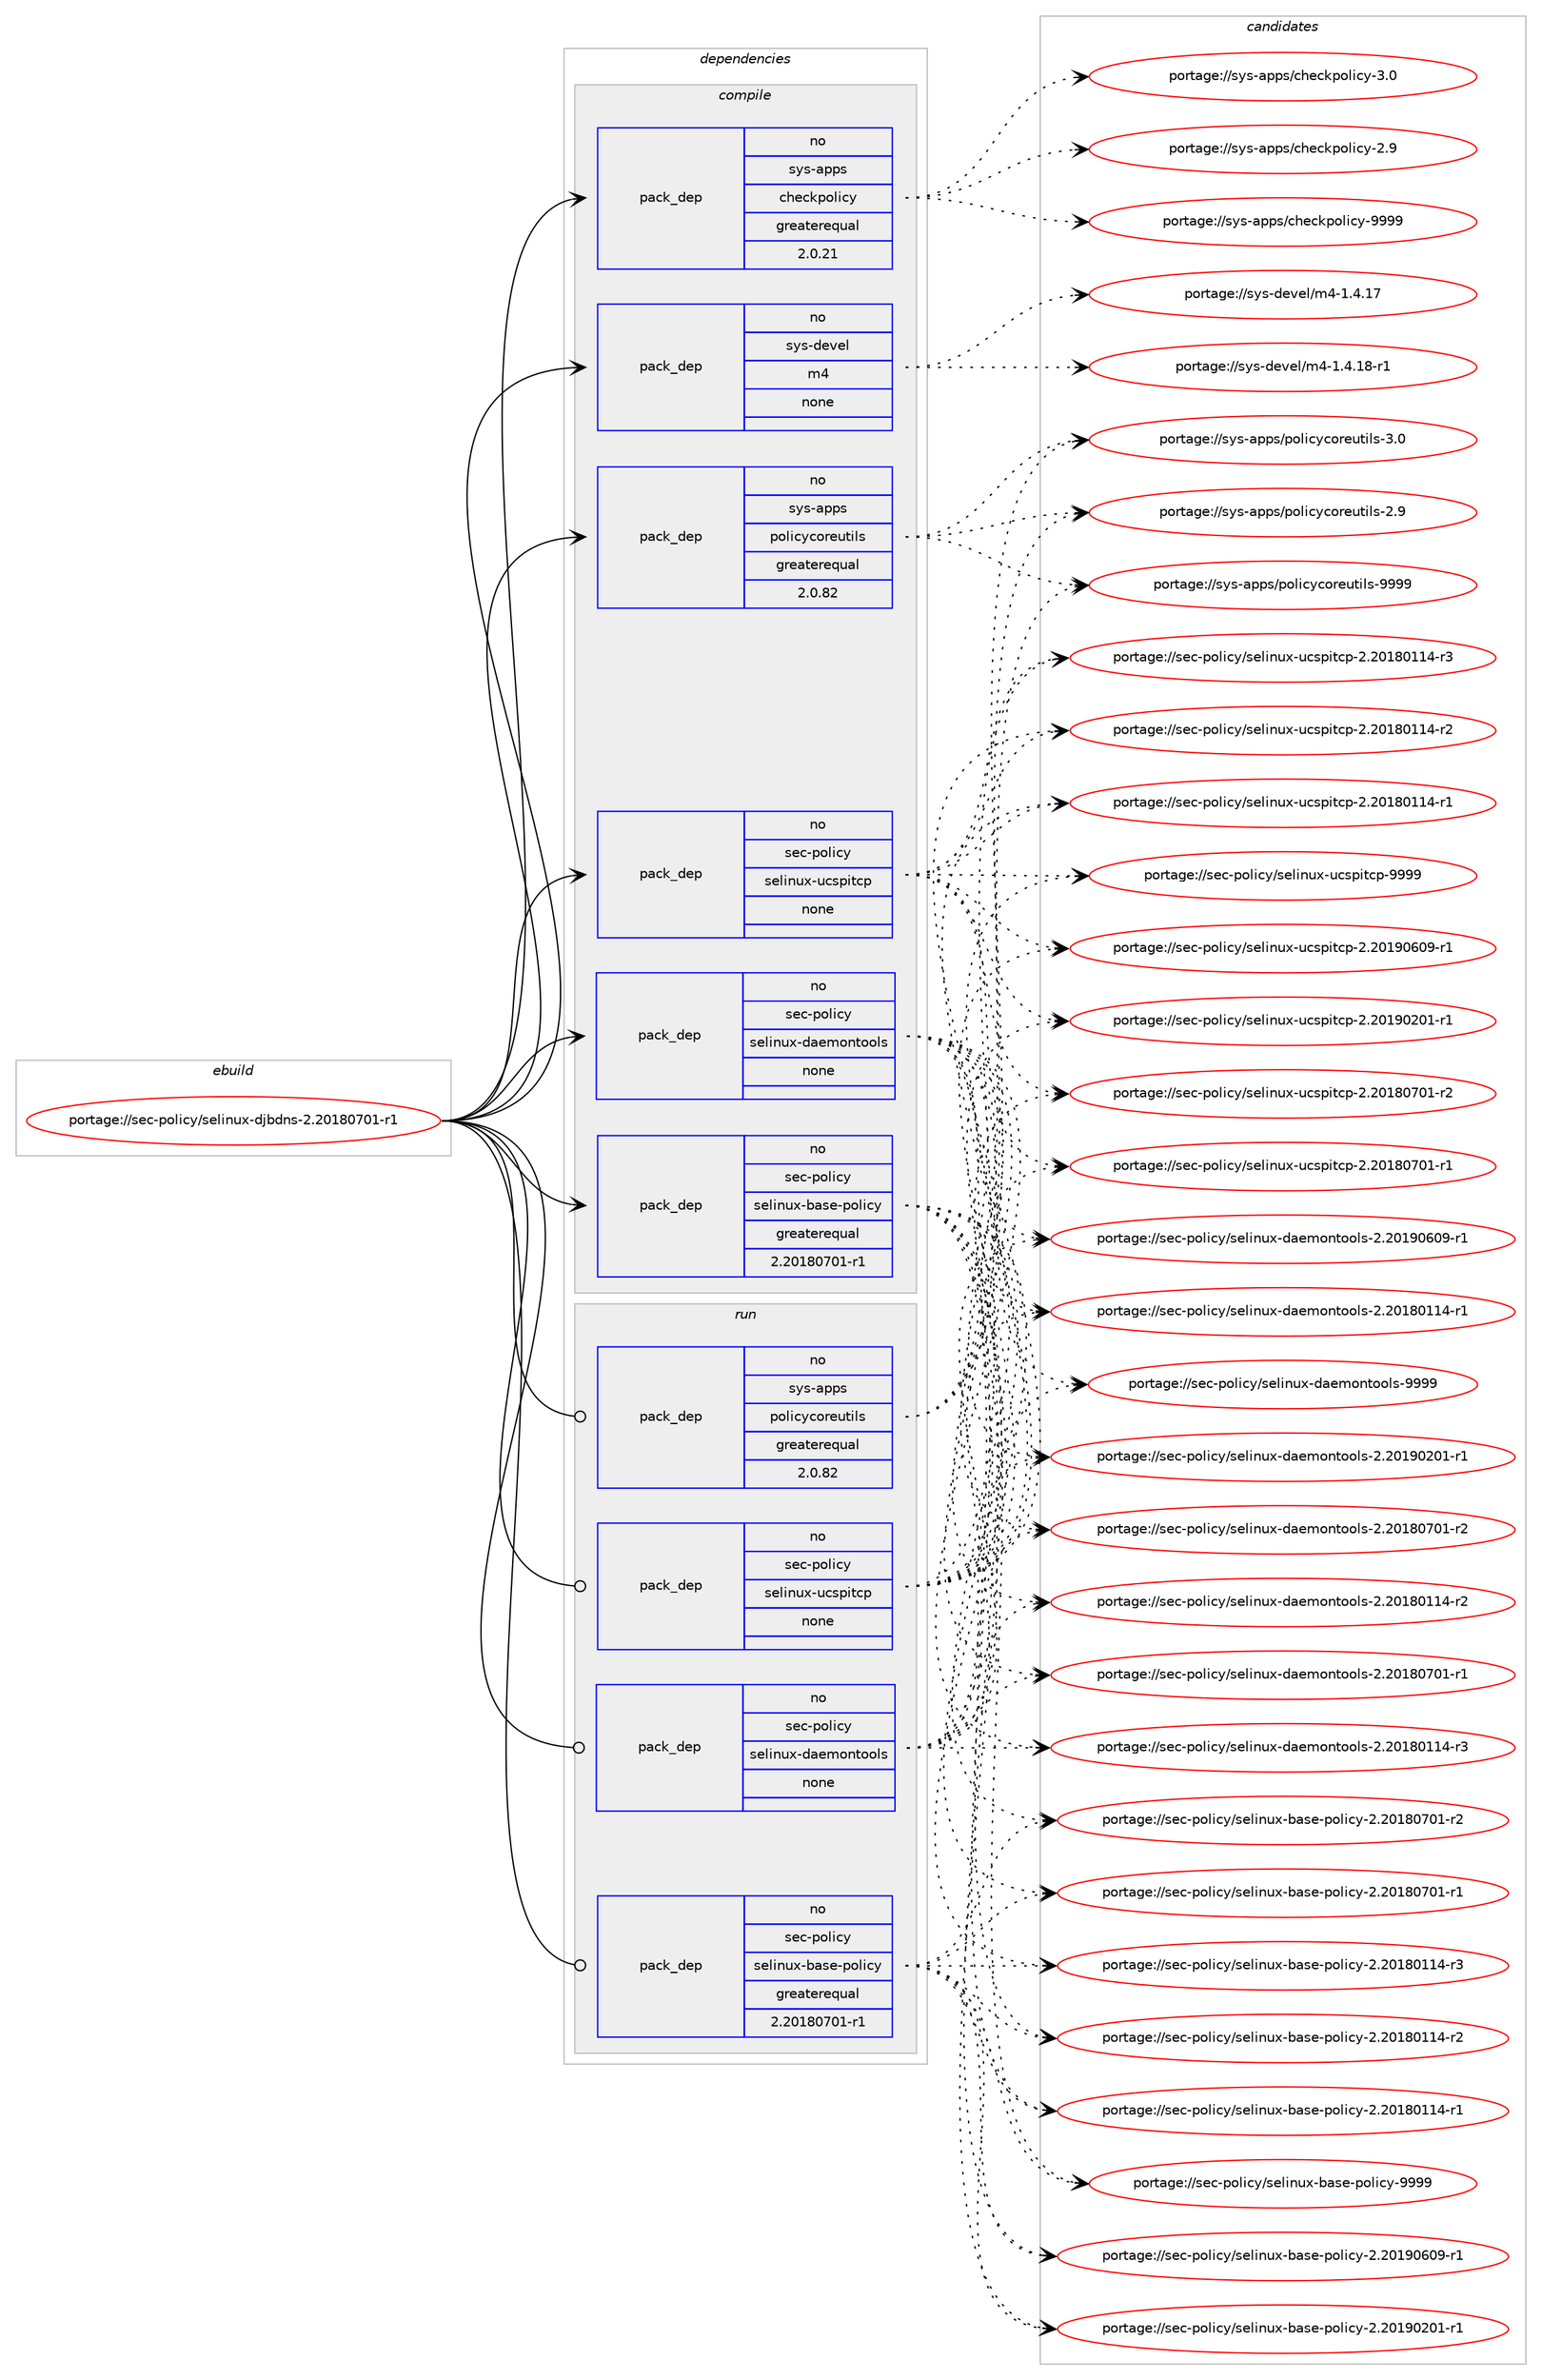 digraph prolog {

# *************
# Graph options
# *************

newrank=true;
concentrate=true;
compound=true;
graph [rankdir=LR,fontname=Helvetica,fontsize=10,ranksep=1.5];#, ranksep=2.5, nodesep=0.2];
edge  [arrowhead=vee];
node  [fontname=Helvetica,fontsize=10];

# **********
# The ebuild
# **********

subgraph cluster_leftcol {
color=gray;
rank=same;
label=<<i>ebuild</i>>;
id [label="portage://sec-policy/selinux-djbdns-2.20180701-r1", color=red, width=4, href="../sec-policy/selinux-djbdns-2.20180701-r1.svg"];
}

# ****************
# The dependencies
# ****************

subgraph cluster_midcol {
color=gray;
label=<<i>dependencies</i>>;
subgraph cluster_compile {
fillcolor="#eeeeee";
style=filled;
label=<<i>compile</i>>;
subgraph pack57858 {
dependency73822 [label=<<TABLE BORDER="0" CELLBORDER="1" CELLSPACING="0" CELLPADDING="4" WIDTH="220"><TR><TD ROWSPAN="6" CELLPADDING="30">pack_dep</TD></TR><TR><TD WIDTH="110">no</TD></TR><TR><TD>sec-policy</TD></TR><TR><TD>selinux-base-policy</TD></TR><TR><TD>greaterequal</TD></TR><TR><TD>2.20180701-r1</TD></TR></TABLE>>, shape=none, color=blue];
}
id:e -> dependency73822:w [weight=20,style="solid",arrowhead="vee"];
subgraph pack57859 {
dependency73823 [label=<<TABLE BORDER="0" CELLBORDER="1" CELLSPACING="0" CELLPADDING="4" WIDTH="220"><TR><TD ROWSPAN="6" CELLPADDING="30">pack_dep</TD></TR><TR><TD WIDTH="110">no</TD></TR><TR><TD>sec-policy</TD></TR><TR><TD>selinux-daemontools</TD></TR><TR><TD>none</TD></TR><TR><TD></TD></TR></TABLE>>, shape=none, color=blue];
}
id:e -> dependency73823:w [weight=20,style="solid",arrowhead="vee"];
subgraph pack57860 {
dependency73824 [label=<<TABLE BORDER="0" CELLBORDER="1" CELLSPACING="0" CELLPADDING="4" WIDTH="220"><TR><TD ROWSPAN="6" CELLPADDING="30">pack_dep</TD></TR><TR><TD WIDTH="110">no</TD></TR><TR><TD>sec-policy</TD></TR><TR><TD>selinux-ucspitcp</TD></TR><TR><TD>none</TD></TR><TR><TD></TD></TR></TABLE>>, shape=none, color=blue];
}
id:e -> dependency73824:w [weight=20,style="solid",arrowhead="vee"];
subgraph pack57861 {
dependency73825 [label=<<TABLE BORDER="0" CELLBORDER="1" CELLSPACING="0" CELLPADDING="4" WIDTH="220"><TR><TD ROWSPAN="6" CELLPADDING="30">pack_dep</TD></TR><TR><TD WIDTH="110">no</TD></TR><TR><TD>sys-apps</TD></TR><TR><TD>checkpolicy</TD></TR><TR><TD>greaterequal</TD></TR><TR><TD>2.0.21</TD></TR></TABLE>>, shape=none, color=blue];
}
id:e -> dependency73825:w [weight=20,style="solid",arrowhead="vee"];
subgraph pack57862 {
dependency73826 [label=<<TABLE BORDER="0" CELLBORDER="1" CELLSPACING="0" CELLPADDING="4" WIDTH="220"><TR><TD ROWSPAN="6" CELLPADDING="30">pack_dep</TD></TR><TR><TD WIDTH="110">no</TD></TR><TR><TD>sys-apps</TD></TR><TR><TD>policycoreutils</TD></TR><TR><TD>greaterequal</TD></TR><TR><TD>2.0.82</TD></TR></TABLE>>, shape=none, color=blue];
}
id:e -> dependency73826:w [weight=20,style="solid",arrowhead="vee"];
subgraph pack57863 {
dependency73827 [label=<<TABLE BORDER="0" CELLBORDER="1" CELLSPACING="0" CELLPADDING="4" WIDTH="220"><TR><TD ROWSPAN="6" CELLPADDING="30">pack_dep</TD></TR><TR><TD WIDTH="110">no</TD></TR><TR><TD>sys-devel</TD></TR><TR><TD>m4</TD></TR><TR><TD>none</TD></TR><TR><TD></TD></TR></TABLE>>, shape=none, color=blue];
}
id:e -> dependency73827:w [weight=20,style="solid",arrowhead="vee"];
}
subgraph cluster_compileandrun {
fillcolor="#eeeeee";
style=filled;
label=<<i>compile and run</i>>;
}
subgraph cluster_run {
fillcolor="#eeeeee";
style=filled;
label=<<i>run</i>>;
subgraph pack57864 {
dependency73828 [label=<<TABLE BORDER="0" CELLBORDER="1" CELLSPACING="0" CELLPADDING="4" WIDTH="220"><TR><TD ROWSPAN="6" CELLPADDING="30">pack_dep</TD></TR><TR><TD WIDTH="110">no</TD></TR><TR><TD>sec-policy</TD></TR><TR><TD>selinux-base-policy</TD></TR><TR><TD>greaterequal</TD></TR><TR><TD>2.20180701-r1</TD></TR></TABLE>>, shape=none, color=blue];
}
id:e -> dependency73828:w [weight=20,style="solid",arrowhead="odot"];
subgraph pack57865 {
dependency73829 [label=<<TABLE BORDER="0" CELLBORDER="1" CELLSPACING="0" CELLPADDING="4" WIDTH="220"><TR><TD ROWSPAN="6" CELLPADDING="30">pack_dep</TD></TR><TR><TD WIDTH="110">no</TD></TR><TR><TD>sec-policy</TD></TR><TR><TD>selinux-daemontools</TD></TR><TR><TD>none</TD></TR><TR><TD></TD></TR></TABLE>>, shape=none, color=blue];
}
id:e -> dependency73829:w [weight=20,style="solid",arrowhead="odot"];
subgraph pack57866 {
dependency73830 [label=<<TABLE BORDER="0" CELLBORDER="1" CELLSPACING="0" CELLPADDING="4" WIDTH="220"><TR><TD ROWSPAN="6" CELLPADDING="30">pack_dep</TD></TR><TR><TD WIDTH="110">no</TD></TR><TR><TD>sec-policy</TD></TR><TR><TD>selinux-ucspitcp</TD></TR><TR><TD>none</TD></TR><TR><TD></TD></TR></TABLE>>, shape=none, color=blue];
}
id:e -> dependency73830:w [weight=20,style="solid",arrowhead="odot"];
subgraph pack57867 {
dependency73831 [label=<<TABLE BORDER="0" CELLBORDER="1" CELLSPACING="0" CELLPADDING="4" WIDTH="220"><TR><TD ROWSPAN="6" CELLPADDING="30">pack_dep</TD></TR><TR><TD WIDTH="110">no</TD></TR><TR><TD>sys-apps</TD></TR><TR><TD>policycoreutils</TD></TR><TR><TD>greaterequal</TD></TR><TR><TD>2.0.82</TD></TR></TABLE>>, shape=none, color=blue];
}
id:e -> dependency73831:w [weight=20,style="solid",arrowhead="odot"];
}
}

# **************
# The candidates
# **************

subgraph cluster_choices {
rank=same;
color=gray;
label=<<i>candidates</i>>;

subgraph choice57858 {
color=black;
nodesep=1;
choice1151019945112111108105991214711510110810511011712045989711510145112111108105991214557575757 [label="portage://sec-policy/selinux-base-policy-9999", color=red, width=4,href="../sec-policy/selinux-base-policy-9999.svg"];
choice11510199451121111081059912147115101108105110117120459897115101451121111081059912145504650484957485448574511449 [label="portage://sec-policy/selinux-base-policy-2.20190609-r1", color=red, width=4,href="../sec-policy/selinux-base-policy-2.20190609-r1.svg"];
choice11510199451121111081059912147115101108105110117120459897115101451121111081059912145504650484957485048494511449 [label="portage://sec-policy/selinux-base-policy-2.20190201-r1", color=red, width=4,href="../sec-policy/selinux-base-policy-2.20190201-r1.svg"];
choice11510199451121111081059912147115101108105110117120459897115101451121111081059912145504650484956485548494511450 [label="portage://sec-policy/selinux-base-policy-2.20180701-r2", color=red, width=4,href="../sec-policy/selinux-base-policy-2.20180701-r2.svg"];
choice11510199451121111081059912147115101108105110117120459897115101451121111081059912145504650484956485548494511449 [label="portage://sec-policy/selinux-base-policy-2.20180701-r1", color=red, width=4,href="../sec-policy/selinux-base-policy-2.20180701-r1.svg"];
choice11510199451121111081059912147115101108105110117120459897115101451121111081059912145504650484956484949524511451 [label="portage://sec-policy/selinux-base-policy-2.20180114-r3", color=red, width=4,href="../sec-policy/selinux-base-policy-2.20180114-r3.svg"];
choice11510199451121111081059912147115101108105110117120459897115101451121111081059912145504650484956484949524511450 [label="portage://sec-policy/selinux-base-policy-2.20180114-r2", color=red, width=4,href="../sec-policy/selinux-base-policy-2.20180114-r2.svg"];
choice11510199451121111081059912147115101108105110117120459897115101451121111081059912145504650484956484949524511449 [label="portage://sec-policy/selinux-base-policy-2.20180114-r1", color=red, width=4,href="../sec-policy/selinux-base-policy-2.20180114-r1.svg"];
dependency73822:e -> choice1151019945112111108105991214711510110810511011712045989711510145112111108105991214557575757:w [style=dotted,weight="100"];
dependency73822:e -> choice11510199451121111081059912147115101108105110117120459897115101451121111081059912145504650484957485448574511449:w [style=dotted,weight="100"];
dependency73822:e -> choice11510199451121111081059912147115101108105110117120459897115101451121111081059912145504650484957485048494511449:w [style=dotted,weight="100"];
dependency73822:e -> choice11510199451121111081059912147115101108105110117120459897115101451121111081059912145504650484956485548494511450:w [style=dotted,weight="100"];
dependency73822:e -> choice11510199451121111081059912147115101108105110117120459897115101451121111081059912145504650484956485548494511449:w [style=dotted,weight="100"];
dependency73822:e -> choice11510199451121111081059912147115101108105110117120459897115101451121111081059912145504650484956484949524511451:w [style=dotted,weight="100"];
dependency73822:e -> choice11510199451121111081059912147115101108105110117120459897115101451121111081059912145504650484956484949524511450:w [style=dotted,weight="100"];
dependency73822:e -> choice11510199451121111081059912147115101108105110117120459897115101451121111081059912145504650484956484949524511449:w [style=dotted,weight="100"];
}
subgraph choice57859 {
color=black;
nodesep=1;
choice1151019945112111108105991214711510110810511011712045100971011091111101161111111081154557575757 [label="portage://sec-policy/selinux-daemontools-9999", color=red, width=4,href="../sec-policy/selinux-daemontools-9999.svg"];
choice11510199451121111081059912147115101108105110117120451009710110911111011611111110811545504650484957485448574511449 [label="portage://sec-policy/selinux-daemontools-2.20190609-r1", color=red, width=4,href="../sec-policy/selinux-daemontools-2.20190609-r1.svg"];
choice11510199451121111081059912147115101108105110117120451009710110911111011611111110811545504650484957485048494511449 [label="portage://sec-policy/selinux-daemontools-2.20190201-r1", color=red, width=4,href="../sec-policy/selinux-daemontools-2.20190201-r1.svg"];
choice11510199451121111081059912147115101108105110117120451009710110911111011611111110811545504650484956485548494511450 [label="portage://sec-policy/selinux-daemontools-2.20180701-r2", color=red, width=4,href="../sec-policy/selinux-daemontools-2.20180701-r2.svg"];
choice11510199451121111081059912147115101108105110117120451009710110911111011611111110811545504650484956485548494511449 [label="portage://sec-policy/selinux-daemontools-2.20180701-r1", color=red, width=4,href="../sec-policy/selinux-daemontools-2.20180701-r1.svg"];
choice11510199451121111081059912147115101108105110117120451009710110911111011611111110811545504650484956484949524511451 [label="portage://sec-policy/selinux-daemontools-2.20180114-r3", color=red, width=4,href="../sec-policy/selinux-daemontools-2.20180114-r3.svg"];
choice11510199451121111081059912147115101108105110117120451009710110911111011611111110811545504650484956484949524511450 [label="portage://sec-policy/selinux-daemontools-2.20180114-r2", color=red, width=4,href="../sec-policy/selinux-daemontools-2.20180114-r2.svg"];
choice11510199451121111081059912147115101108105110117120451009710110911111011611111110811545504650484956484949524511449 [label="portage://sec-policy/selinux-daemontools-2.20180114-r1", color=red, width=4,href="../sec-policy/selinux-daemontools-2.20180114-r1.svg"];
dependency73823:e -> choice1151019945112111108105991214711510110810511011712045100971011091111101161111111081154557575757:w [style=dotted,weight="100"];
dependency73823:e -> choice11510199451121111081059912147115101108105110117120451009710110911111011611111110811545504650484957485448574511449:w [style=dotted,weight="100"];
dependency73823:e -> choice11510199451121111081059912147115101108105110117120451009710110911111011611111110811545504650484957485048494511449:w [style=dotted,weight="100"];
dependency73823:e -> choice11510199451121111081059912147115101108105110117120451009710110911111011611111110811545504650484956485548494511450:w [style=dotted,weight="100"];
dependency73823:e -> choice11510199451121111081059912147115101108105110117120451009710110911111011611111110811545504650484956485548494511449:w [style=dotted,weight="100"];
dependency73823:e -> choice11510199451121111081059912147115101108105110117120451009710110911111011611111110811545504650484956484949524511451:w [style=dotted,weight="100"];
dependency73823:e -> choice11510199451121111081059912147115101108105110117120451009710110911111011611111110811545504650484956484949524511450:w [style=dotted,weight="100"];
dependency73823:e -> choice11510199451121111081059912147115101108105110117120451009710110911111011611111110811545504650484956484949524511449:w [style=dotted,weight="100"];
}
subgraph choice57860 {
color=black;
nodesep=1;
choice115101994511211110810599121471151011081051101171204511799115112105116991124557575757 [label="portage://sec-policy/selinux-ucspitcp-9999", color=red, width=4,href="../sec-policy/selinux-ucspitcp-9999.svg"];
choice1151019945112111108105991214711510110810511011712045117991151121051169911245504650484957485448574511449 [label="portage://sec-policy/selinux-ucspitcp-2.20190609-r1", color=red, width=4,href="../sec-policy/selinux-ucspitcp-2.20190609-r1.svg"];
choice1151019945112111108105991214711510110810511011712045117991151121051169911245504650484957485048494511449 [label="portage://sec-policy/selinux-ucspitcp-2.20190201-r1", color=red, width=4,href="../sec-policy/selinux-ucspitcp-2.20190201-r1.svg"];
choice1151019945112111108105991214711510110810511011712045117991151121051169911245504650484956485548494511450 [label="portage://sec-policy/selinux-ucspitcp-2.20180701-r2", color=red, width=4,href="../sec-policy/selinux-ucspitcp-2.20180701-r2.svg"];
choice1151019945112111108105991214711510110810511011712045117991151121051169911245504650484956485548494511449 [label="portage://sec-policy/selinux-ucspitcp-2.20180701-r1", color=red, width=4,href="../sec-policy/selinux-ucspitcp-2.20180701-r1.svg"];
choice1151019945112111108105991214711510110810511011712045117991151121051169911245504650484956484949524511451 [label="portage://sec-policy/selinux-ucspitcp-2.20180114-r3", color=red, width=4,href="../sec-policy/selinux-ucspitcp-2.20180114-r3.svg"];
choice1151019945112111108105991214711510110810511011712045117991151121051169911245504650484956484949524511450 [label="portage://sec-policy/selinux-ucspitcp-2.20180114-r2", color=red, width=4,href="../sec-policy/selinux-ucspitcp-2.20180114-r2.svg"];
choice1151019945112111108105991214711510110810511011712045117991151121051169911245504650484956484949524511449 [label="portage://sec-policy/selinux-ucspitcp-2.20180114-r1", color=red, width=4,href="../sec-policy/selinux-ucspitcp-2.20180114-r1.svg"];
dependency73824:e -> choice115101994511211110810599121471151011081051101171204511799115112105116991124557575757:w [style=dotted,weight="100"];
dependency73824:e -> choice1151019945112111108105991214711510110810511011712045117991151121051169911245504650484957485448574511449:w [style=dotted,weight="100"];
dependency73824:e -> choice1151019945112111108105991214711510110810511011712045117991151121051169911245504650484957485048494511449:w [style=dotted,weight="100"];
dependency73824:e -> choice1151019945112111108105991214711510110810511011712045117991151121051169911245504650484956485548494511450:w [style=dotted,weight="100"];
dependency73824:e -> choice1151019945112111108105991214711510110810511011712045117991151121051169911245504650484956485548494511449:w [style=dotted,weight="100"];
dependency73824:e -> choice1151019945112111108105991214711510110810511011712045117991151121051169911245504650484956484949524511451:w [style=dotted,weight="100"];
dependency73824:e -> choice1151019945112111108105991214711510110810511011712045117991151121051169911245504650484956484949524511450:w [style=dotted,weight="100"];
dependency73824:e -> choice1151019945112111108105991214711510110810511011712045117991151121051169911245504650484956484949524511449:w [style=dotted,weight="100"];
}
subgraph choice57861 {
color=black;
nodesep=1;
choice1151211154597112112115479910410199107112111108105991214557575757 [label="portage://sys-apps/checkpolicy-9999", color=red, width=4,href="../sys-apps/checkpolicy-9999.svg"];
choice11512111545971121121154799104101991071121111081059912145514648 [label="portage://sys-apps/checkpolicy-3.0", color=red, width=4,href="../sys-apps/checkpolicy-3.0.svg"];
choice11512111545971121121154799104101991071121111081059912145504657 [label="portage://sys-apps/checkpolicy-2.9", color=red, width=4,href="../sys-apps/checkpolicy-2.9.svg"];
dependency73825:e -> choice1151211154597112112115479910410199107112111108105991214557575757:w [style=dotted,weight="100"];
dependency73825:e -> choice11512111545971121121154799104101991071121111081059912145514648:w [style=dotted,weight="100"];
dependency73825:e -> choice11512111545971121121154799104101991071121111081059912145504657:w [style=dotted,weight="100"];
}
subgraph choice57862 {
color=black;
nodesep=1;
choice11512111545971121121154711211110810599121991111141011171161051081154557575757 [label="portage://sys-apps/policycoreutils-9999", color=red, width=4,href="../sys-apps/policycoreutils-9999.svg"];
choice115121115459711211211547112111108105991219911111410111711610510811545514648 [label="portage://sys-apps/policycoreutils-3.0", color=red, width=4,href="../sys-apps/policycoreutils-3.0.svg"];
choice115121115459711211211547112111108105991219911111410111711610510811545504657 [label="portage://sys-apps/policycoreutils-2.9", color=red, width=4,href="../sys-apps/policycoreutils-2.9.svg"];
dependency73826:e -> choice11512111545971121121154711211110810599121991111141011171161051081154557575757:w [style=dotted,weight="100"];
dependency73826:e -> choice115121115459711211211547112111108105991219911111410111711610510811545514648:w [style=dotted,weight="100"];
dependency73826:e -> choice115121115459711211211547112111108105991219911111410111711610510811545504657:w [style=dotted,weight="100"];
}
subgraph choice57863 {
color=black;
nodesep=1;
choice115121115451001011181011084710952454946524649564511449 [label="portage://sys-devel/m4-1.4.18-r1", color=red, width=4,href="../sys-devel/m4-1.4.18-r1.svg"];
choice11512111545100101118101108471095245494652464955 [label="portage://sys-devel/m4-1.4.17", color=red, width=4,href="../sys-devel/m4-1.4.17.svg"];
dependency73827:e -> choice115121115451001011181011084710952454946524649564511449:w [style=dotted,weight="100"];
dependency73827:e -> choice11512111545100101118101108471095245494652464955:w [style=dotted,weight="100"];
}
subgraph choice57864 {
color=black;
nodesep=1;
choice1151019945112111108105991214711510110810511011712045989711510145112111108105991214557575757 [label="portage://sec-policy/selinux-base-policy-9999", color=red, width=4,href="../sec-policy/selinux-base-policy-9999.svg"];
choice11510199451121111081059912147115101108105110117120459897115101451121111081059912145504650484957485448574511449 [label="portage://sec-policy/selinux-base-policy-2.20190609-r1", color=red, width=4,href="../sec-policy/selinux-base-policy-2.20190609-r1.svg"];
choice11510199451121111081059912147115101108105110117120459897115101451121111081059912145504650484957485048494511449 [label="portage://sec-policy/selinux-base-policy-2.20190201-r1", color=red, width=4,href="../sec-policy/selinux-base-policy-2.20190201-r1.svg"];
choice11510199451121111081059912147115101108105110117120459897115101451121111081059912145504650484956485548494511450 [label="portage://sec-policy/selinux-base-policy-2.20180701-r2", color=red, width=4,href="../sec-policy/selinux-base-policy-2.20180701-r2.svg"];
choice11510199451121111081059912147115101108105110117120459897115101451121111081059912145504650484956485548494511449 [label="portage://sec-policy/selinux-base-policy-2.20180701-r1", color=red, width=4,href="../sec-policy/selinux-base-policy-2.20180701-r1.svg"];
choice11510199451121111081059912147115101108105110117120459897115101451121111081059912145504650484956484949524511451 [label="portage://sec-policy/selinux-base-policy-2.20180114-r3", color=red, width=4,href="../sec-policy/selinux-base-policy-2.20180114-r3.svg"];
choice11510199451121111081059912147115101108105110117120459897115101451121111081059912145504650484956484949524511450 [label="portage://sec-policy/selinux-base-policy-2.20180114-r2", color=red, width=4,href="../sec-policy/selinux-base-policy-2.20180114-r2.svg"];
choice11510199451121111081059912147115101108105110117120459897115101451121111081059912145504650484956484949524511449 [label="portage://sec-policy/selinux-base-policy-2.20180114-r1", color=red, width=4,href="../sec-policy/selinux-base-policy-2.20180114-r1.svg"];
dependency73828:e -> choice1151019945112111108105991214711510110810511011712045989711510145112111108105991214557575757:w [style=dotted,weight="100"];
dependency73828:e -> choice11510199451121111081059912147115101108105110117120459897115101451121111081059912145504650484957485448574511449:w [style=dotted,weight="100"];
dependency73828:e -> choice11510199451121111081059912147115101108105110117120459897115101451121111081059912145504650484957485048494511449:w [style=dotted,weight="100"];
dependency73828:e -> choice11510199451121111081059912147115101108105110117120459897115101451121111081059912145504650484956485548494511450:w [style=dotted,weight="100"];
dependency73828:e -> choice11510199451121111081059912147115101108105110117120459897115101451121111081059912145504650484956485548494511449:w [style=dotted,weight="100"];
dependency73828:e -> choice11510199451121111081059912147115101108105110117120459897115101451121111081059912145504650484956484949524511451:w [style=dotted,weight="100"];
dependency73828:e -> choice11510199451121111081059912147115101108105110117120459897115101451121111081059912145504650484956484949524511450:w [style=dotted,weight="100"];
dependency73828:e -> choice11510199451121111081059912147115101108105110117120459897115101451121111081059912145504650484956484949524511449:w [style=dotted,weight="100"];
}
subgraph choice57865 {
color=black;
nodesep=1;
choice1151019945112111108105991214711510110810511011712045100971011091111101161111111081154557575757 [label="portage://sec-policy/selinux-daemontools-9999", color=red, width=4,href="../sec-policy/selinux-daemontools-9999.svg"];
choice11510199451121111081059912147115101108105110117120451009710110911111011611111110811545504650484957485448574511449 [label="portage://sec-policy/selinux-daemontools-2.20190609-r1", color=red, width=4,href="../sec-policy/selinux-daemontools-2.20190609-r1.svg"];
choice11510199451121111081059912147115101108105110117120451009710110911111011611111110811545504650484957485048494511449 [label="portage://sec-policy/selinux-daemontools-2.20190201-r1", color=red, width=4,href="../sec-policy/selinux-daemontools-2.20190201-r1.svg"];
choice11510199451121111081059912147115101108105110117120451009710110911111011611111110811545504650484956485548494511450 [label="portage://sec-policy/selinux-daemontools-2.20180701-r2", color=red, width=4,href="../sec-policy/selinux-daemontools-2.20180701-r2.svg"];
choice11510199451121111081059912147115101108105110117120451009710110911111011611111110811545504650484956485548494511449 [label="portage://sec-policy/selinux-daemontools-2.20180701-r1", color=red, width=4,href="../sec-policy/selinux-daemontools-2.20180701-r1.svg"];
choice11510199451121111081059912147115101108105110117120451009710110911111011611111110811545504650484956484949524511451 [label="portage://sec-policy/selinux-daemontools-2.20180114-r3", color=red, width=4,href="../sec-policy/selinux-daemontools-2.20180114-r3.svg"];
choice11510199451121111081059912147115101108105110117120451009710110911111011611111110811545504650484956484949524511450 [label="portage://sec-policy/selinux-daemontools-2.20180114-r2", color=red, width=4,href="../sec-policy/selinux-daemontools-2.20180114-r2.svg"];
choice11510199451121111081059912147115101108105110117120451009710110911111011611111110811545504650484956484949524511449 [label="portage://sec-policy/selinux-daemontools-2.20180114-r1", color=red, width=4,href="../sec-policy/selinux-daemontools-2.20180114-r1.svg"];
dependency73829:e -> choice1151019945112111108105991214711510110810511011712045100971011091111101161111111081154557575757:w [style=dotted,weight="100"];
dependency73829:e -> choice11510199451121111081059912147115101108105110117120451009710110911111011611111110811545504650484957485448574511449:w [style=dotted,weight="100"];
dependency73829:e -> choice11510199451121111081059912147115101108105110117120451009710110911111011611111110811545504650484957485048494511449:w [style=dotted,weight="100"];
dependency73829:e -> choice11510199451121111081059912147115101108105110117120451009710110911111011611111110811545504650484956485548494511450:w [style=dotted,weight="100"];
dependency73829:e -> choice11510199451121111081059912147115101108105110117120451009710110911111011611111110811545504650484956485548494511449:w [style=dotted,weight="100"];
dependency73829:e -> choice11510199451121111081059912147115101108105110117120451009710110911111011611111110811545504650484956484949524511451:w [style=dotted,weight="100"];
dependency73829:e -> choice11510199451121111081059912147115101108105110117120451009710110911111011611111110811545504650484956484949524511450:w [style=dotted,weight="100"];
dependency73829:e -> choice11510199451121111081059912147115101108105110117120451009710110911111011611111110811545504650484956484949524511449:w [style=dotted,weight="100"];
}
subgraph choice57866 {
color=black;
nodesep=1;
choice115101994511211110810599121471151011081051101171204511799115112105116991124557575757 [label="portage://sec-policy/selinux-ucspitcp-9999", color=red, width=4,href="../sec-policy/selinux-ucspitcp-9999.svg"];
choice1151019945112111108105991214711510110810511011712045117991151121051169911245504650484957485448574511449 [label="portage://sec-policy/selinux-ucspitcp-2.20190609-r1", color=red, width=4,href="../sec-policy/selinux-ucspitcp-2.20190609-r1.svg"];
choice1151019945112111108105991214711510110810511011712045117991151121051169911245504650484957485048494511449 [label="portage://sec-policy/selinux-ucspitcp-2.20190201-r1", color=red, width=4,href="../sec-policy/selinux-ucspitcp-2.20190201-r1.svg"];
choice1151019945112111108105991214711510110810511011712045117991151121051169911245504650484956485548494511450 [label="portage://sec-policy/selinux-ucspitcp-2.20180701-r2", color=red, width=4,href="../sec-policy/selinux-ucspitcp-2.20180701-r2.svg"];
choice1151019945112111108105991214711510110810511011712045117991151121051169911245504650484956485548494511449 [label="portage://sec-policy/selinux-ucspitcp-2.20180701-r1", color=red, width=4,href="../sec-policy/selinux-ucspitcp-2.20180701-r1.svg"];
choice1151019945112111108105991214711510110810511011712045117991151121051169911245504650484956484949524511451 [label="portage://sec-policy/selinux-ucspitcp-2.20180114-r3", color=red, width=4,href="../sec-policy/selinux-ucspitcp-2.20180114-r3.svg"];
choice1151019945112111108105991214711510110810511011712045117991151121051169911245504650484956484949524511450 [label="portage://sec-policy/selinux-ucspitcp-2.20180114-r2", color=red, width=4,href="../sec-policy/selinux-ucspitcp-2.20180114-r2.svg"];
choice1151019945112111108105991214711510110810511011712045117991151121051169911245504650484956484949524511449 [label="portage://sec-policy/selinux-ucspitcp-2.20180114-r1", color=red, width=4,href="../sec-policy/selinux-ucspitcp-2.20180114-r1.svg"];
dependency73830:e -> choice115101994511211110810599121471151011081051101171204511799115112105116991124557575757:w [style=dotted,weight="100"];
dependency73830:e -> choice1151019945112111108105991214711510110810511011712045117991151121051169911245504650484957485448574511449:w [style=dotted,weight="100"];
dependency73830:e -> choice1151019945112111108105991214711510110810511011712045117991151121051169911245504650484957485048494511449:w [style=dotted,weight="100"];
dependency73830:e -> choice1151019945112111108105991214711510110810511011712045117991151121051169911245504650484956485548494511450:w [style=dotted,weight="100"];
dependency73830:e -> choice1151019945112111108105991214711510110810511011712045117991151121051169911245504650484956485548494511449:w [style=dotted,weight="100"];
dependency73830:e -> choice1151019945112111108105991214711510110810511011712045117991151121051169911245504650484956484949524511451:w [style=dotted,weight="100"];
dependency73830:e -> choice1151019945112111108105991214711510110810511011712045117991151121051169911245504650484956484949524511450:w [style=dotted,weight="100"];
dependency73830:e -> choice1151019945112111108105991214711510110810511011712045117991151121051169911245504650484956484949524511449:w [style=dotted,weight="100"];
}
subgraph choice57867 {
color=black;
nodesep=1;
choice11512111545971121121154711211110810599121991111141011171161051081154557575757 [label="portage://sys-apps/policycoreutils-9999", color=red, width=4,href="../sys-apps/policycoreutils-9999.svg"];
choice115121115459711211211547112111108105991219911111410111711610510811545514648 [label="portage://sys-apps/policycoreutils-3.0", color=red, width=4,href="../sys-apps/policycoreutils-3.0.svg"];
choice115121115459711211211547112111108105991219911111410111711610510811545504657 [label="portage://sys-apps/policycoreutils-2.9", color=red, width=4,href="../sys-apps/policycoreutils-2.9.svg"];
dependency73831:e -> choice11512111545971121121154711211110810599121991111141011171161051081154557575757:w [style=dotted,weight="100"];
dependency73831:e -> choice115121115459711211211547112111108105991219911111410111711610510811545514648:w [style=dotted,weight="100"];
dependency73831:e -> choice115121115459711211211547112111108105991219911111410111711610510811545504657:w [style=dotted,weight="100"];
}
}

}
